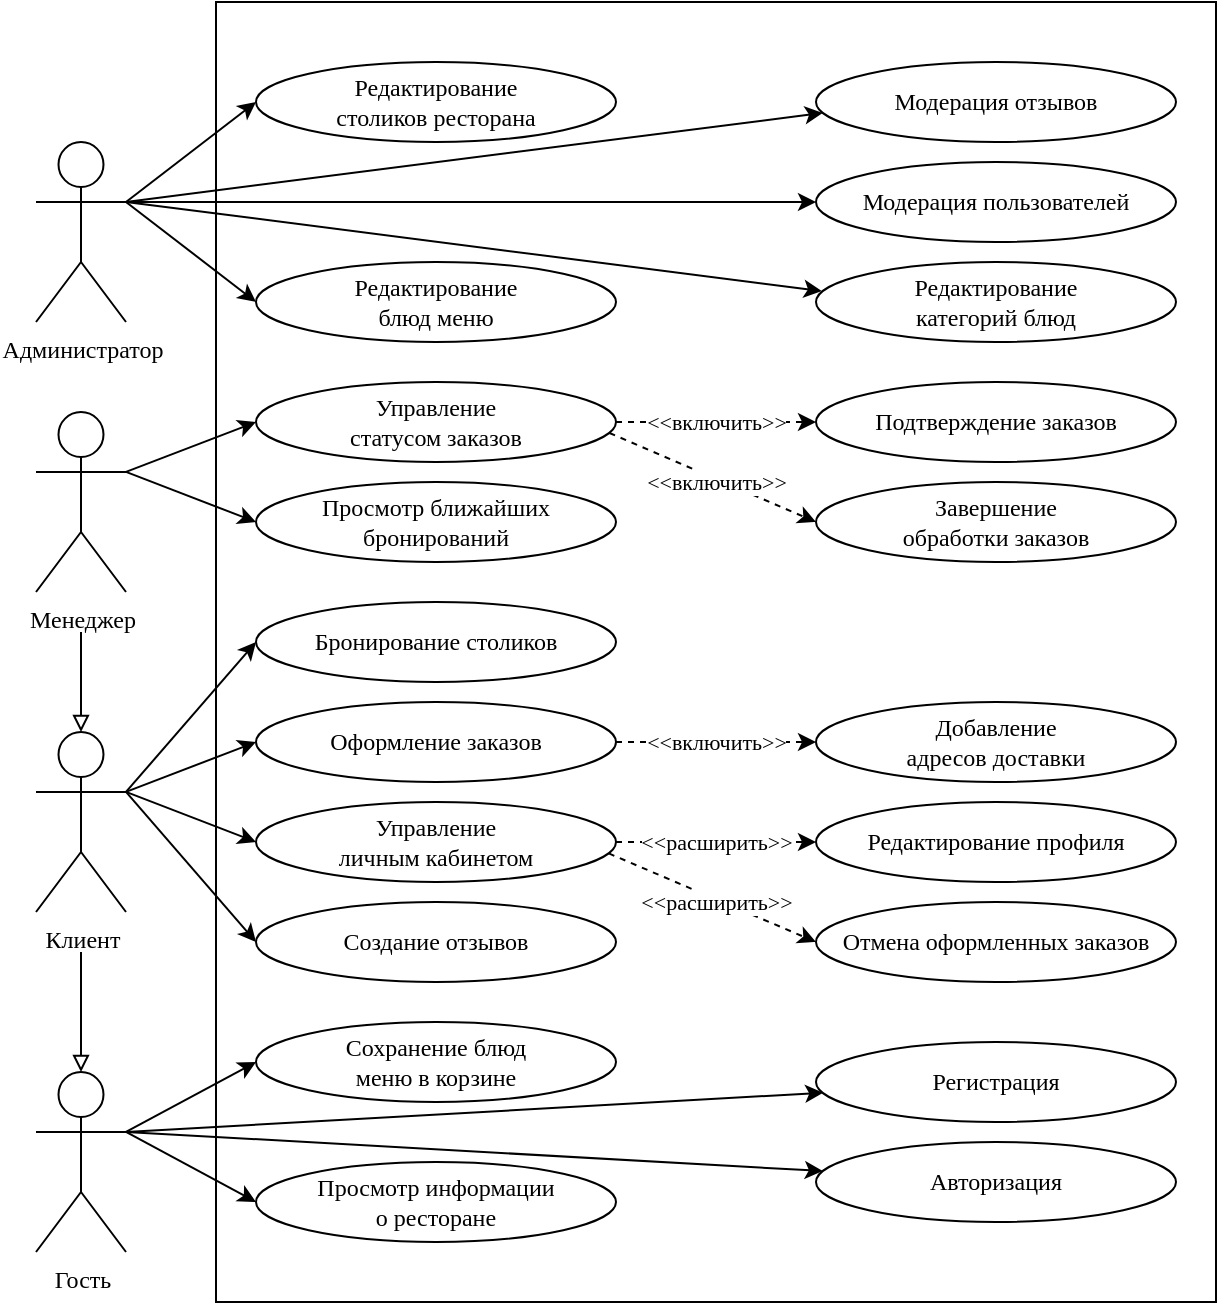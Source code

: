 <mxfile version="24.4.13" type="device">
  <diagram name="Страница — 1" id="9juGQukYNLaa784aJa0c">
    <mxGraphModel dx="1254" dy="647" grid="1" gridSize="10" guides="1" tooltips="1" connect="1" arrows="1" fold="1" page="1" pageScale="1" pageWidth="827" pageHeight="1169" math="0" shadow="0">
      <root>
        <mxCell id="0" />
        <mxCell id="1" parent="0" />
        <mxCell id="uM1ajFbvMHDyickijH2u-2" value="" style="rounded=0;whiteSpace=wrap;html=1;fillColor=none;fontFamily=Times New Roman;" parent="1" vertex="1">
          <mxGeometry x="340" y="180" width="500" height="650" as="geometry" />
        </mxCell>
        <mxCell id="uM1ajFbvMHDyickijH2u-3" style="rounded=0;orthogonalLoop=1;jettySize=auto;html=1;entryX=0;entryY=0.5;entryDx=0;entryDy=0;endArrow=classic;endFill=1;exitX=1;exitY=0.333;exitDx=0;exitDy=0;exitPerimeter=0;fontFamily=Times New Roman;" parent="1" source="uM1ajFbvMHDyickijH2u-4" target="uM1ajFbvMHDyickijH2u-25" edge="1">
          <mxGeometry relative="1" as="geometry">
            <mxPoint x="360" y="275" as="targetPoint" />
          </mxGeometry>
        </mxCell>
        <mxCell id="uM1ajFbvMHDyickijH2u-4" value="Администратор" style="shape=umlActor;verticalLabelPosition=bottom;verticalAlign=top;html=1;outlineConnect=0;aspect=fixed;fontFamily=Times New Roman;" parent="1" vertex="1">
          <mxGeometry x="250" y="250" width="45" height="90" as="geometry" />
        </mxCell>
        <mxCell id="uM1ajFbvMHDyickijH2u-5" style="rounded=0;orthogonalLoop=1;jettySize=auto;html=1;entryX=0;entryY=0.5;entryDx=0;entryDy=0;endArrow=classic;endFill=1;exitX=1;exitY=0.333;exitDx=0;exitDy=0;exitPerimeter=0;fontFamily=Times New Roman;" parent="1" source="uM1ajFbvMHDyickijH2u-7" target="uM1ajFbvMHDyickijH2u-27" edge="1">
          <mxGeometry relative="1" as="geometry" />
        </mxCell>
        <mxCell id="uM1ajFbvMHDyickijH2u-6" style="rounded=0;orthogonalLoop=1;jettySize=auto;html=1;entryX=0;entryY=0.5;entryDx=0;entryDy=0;endArrow=classic;endFill=1;exitX=1;exitY=0.333;exitDx=0;exitDy=0;exitPerimeter=0;fontFamily=Times New Roman;" parent="1" source="uM1ajFbvMHDyickijH2u-7" target="uM1ajFbvMHDyickijH2u-39" edge="1">
          <mxGeometry relative="1" as="geometry" />
        </mxCell>
        <mxCell id="uM1ajFbvMHDyickijH2u-7" value="Менеджер" style="shape=umlActor;verticalLabelPosition=bottom;verticalAlign=top;html=1;outlineConnect=0;aspect=fixed;fontFamily=Times New Roman;" parent="1" vertex="1">
          <mxGeometry x="250" y="385" width="45" height="90" as="geometry" />
        </mxCell>
        <mxCell id="uM1ajFbvMHDyickijH2u-8" style="rounded=0;orthogonalLoop=1;jettySize=auto;html=1;entryX=0;entryY=0.5;entryDx=0;entryDy=0;endArrow=classic;endFill=1;exitX=1;exitY=0.333;exitDx=0;exitDy=0;exitPerimeter=0;fontFamily=Times New Roman;" parent="1" source="uM1ajFbvMHDyickijH2u-12" target="uM1ajFbvMHDyickijH2u-33" edge="1">
          <mxGeometry relative="1" as="geometry" />
        </mxCell>
        <mxCell id="uM1ajFbvMHDyickijH2u-9" style="rounded=0;orthogonalLoop=1;jettySize=auto;html=1;entryX=0;entryY=0.5;entryDx=0;entryDy=0;endArrow=classic;endFill=1;exitX=1;exitY=0.333;exitDx=0;exitDy=0;exitPerimeter=0;fontFamily=Times New Roman;" parent="1" source="uM1ajFbvMHDyickijH2u-12" target="uM1ajFbvMHDyickijH2u-17" edge="1">
          <mxGeometry relative="1" as="geometry" />
        </mxCell>
        <mxCell id="uM1ajFbvMHDyickijH2u-10" style="rounded=0;orthogonalLoop=1;jettySize=auto;html=1;entryX=0;entryY=0.5;entryDx=0;entryDy=0;endArrow=classic;endFill=1;exitX=1;exitY=0.333;exitDx=0;exitDy=0;exitPerimeter=0;fontFamily=Times New Roman;" parent="1" source="uM1ajFbvMHDyickijH2u-12" target="uM1ajFbvMHDyickijH2u-32" edge="1">
          <mxGeometry relative="1" as="geometry" />
        </mxCell>
        <mxCell id="uM1ajFbvMHDyickijH2u-11" style="orthogonalLoop=1;jettySize=auto;html=1;rounded=0;entryX=0;entryY=0.5;entryDx=0;entryDy=0;endArrow=classic;endFill=1;exitX=1;exitY=0.333;exitDx=0;exitDy=0;exitPerimeter=0;fontFamily=Times New Roman;" parent="1" source="uM1ajFbvMHDyickijH2u-12" target="uM1ajFbvMHDyickijH2u-41" edge="1">
          <mxGeometry relative="1" as="geometry" />
        </mxCell>
        <mxCell id="uM1ajFbvMHDyickijH2u-12" value="Клиент" style="shape=umlActor;verticalLabelPosition=bottom;verticalAlign=top;html=1;outlineConnect=0;aspect=fixed;fontFamily=Times New Roman;" parent="1" vertex="1">
          <mxGeometry x="250" y="545" width="45" height="90" as="geometry" />
        </mxCell>
        <mxCell id="uM1ajFbvMHDyickijH2u-13" style="rounded=0;orthogonalLoop=1;jettySize=auto;html=1;entryX=0;entryY=0.5;entryDx=0;entryDy=0;endArrow=classic;endFill=1;exitX=1;exitY=0.333;exitDx=0;exitDy=0;exitPerimeter=0;fontFamily=Times New Roman;" parent="1" source="uM1ajFbvMHDyickijH2u-16" target="uM1ajFbvMHDyickijH2u-22" edge="1">
          <mxGeometry relative="1" as="geometry" />
        </mxCell>
        <mxCell id="uM1ajFbvMHDyickijH2u-14" style="rounded=0;orthogonalLoop=1;jettySize=auto;html=1;entryX=0;entryY=0.5;entryDx=0;entryDy=0;endArrow=classic;endFill=1;exitX=1;exitY=0.333;exitDx=0;exitDy=0;exitPerimeter=0;fontFamily=Times New Roman;" parent="1" source="uM1ajFbvMHDyickijH2u-16" target="uM1ajFbvMHDyickijH2u-18" edge="1">
          <mxGeometry relative="1" as="geometry" />
        </mxCell>
        <mxCell id="uM1ajFbvMHDyickijH2u-15" style="rounded=0;orthogonalLoop=1;jettySize=auto;html=1;entryX=0.019;entryY=0.363;entryDx=0;entryDy=0;endArrow=classic;endFill=1;exitX=1;exitY=0.333;exitDx=0;exitDy=0;exitPerimeter=0;entryPerimeter=0;fontFamily=Times New Roman;" parent="1" source="uM1ajFbvMHDyickijH2u-16" target="uM1ajFbvMHDyickijH2u-34" edge="1">
          <mxGeometry relative="1" as="geometry" />
        </mxCell>
        <mxCell id="uM1ajFbvMHDyickijH2u-16" value="Гость" style="shape=umlActor;verticalLabelPosition=bottom;verticalAlign=top;html=1;outlineConnect=0;aspect=fixed;fontFamily=Times New Roman;" parent="1" vertex="1">
          <mxGeometry x="250" y="715" width="45" height="90" as="geometry" />
        </mxCell>
        <mxCell id="uM1ajFbvMHDyickijH2u-17" value="Создание отзывов" style="ellipse;whiteSpace=wrap;html=1;fillColor=none;fontFamily=Times New Roman;" parent="1" vertex="1">
          <mxGeometry x="360" y="630" width="180" height="40" as="geometry" />
        </mxCell>
        <mxCell id="uM1ajFbvMHDyickijH2u-18" value="Сохранение блюд&lt;div&gt;меню&amp;nbsp;&lt;span style=&quot;background-color: initial;&quot;&gt;в корзине&lt;/span&gt;&lt;/div&gt;" style="ellipse;whiteSpace=wrap;html=1;fillColor=none;fontFamily=Times New Roman;" parent="1" vertex="1">
          <mxGeometry x="360" y="690" width="180" height="40" as="geometry" />
        </mxCell>
        <mxCell id="uM1ajFbvMHDyickijH2u-19" value="&lt;span style=&quot;color: rgb(0, 0, 0); font-size: 11px; font-style: normal; font-variant-ligatures: normal; font-variant-caps: normal; font-weight: 400; letter-spacing: normal; orphans: 2; text-align: center; text-indent: 0px; text-transform: none; widows: 2; word-spacing: 0px; -webkit-text-stroke-width: 0px; text-decoration-thickness: initial; text-decoration-style: initial; text-decoration-color: initial; float: none; display: inline !important;&quot;&gt;&amp;lt;&amp;lt;расширить&amp;gt;&amp;gt;&lt;/span&gt;" style="rounded=0;orthogonalLoop=1;jettySize=auto;html=1;endArrow=classic;endFill=1;labelBackgroundColor=default;dashed=1;startArrow=none;startFill=0;exitX=1;exitY=0.5;exitDx=0;exitDy=0;entryX=0;entryY=0.5;entryDx=0;entryDy=0;fontFamily=Times New Roman;" parent="1" source="uM1ajFbvMHDyickijH2u-33" target="uM1ajFbvMHDyickijH2u-20" edge="1">
          <mxGeometry relative="1" as="geometry">
            <mxPoint as="offset" />
          </mxGeometry>
        </mxCell>
        <mxCell id="uM1ajFbvMHDyickijH2u-20" value="Редактирование профиля" style="ellipse;whiteSpace=wrap;html=1;fillColor=none;fontFamily=Times New Roman;" parent="1" vertex="1">
          <mxGeometry x="640" y="580" width="180" height="40" as="geometry" />
        </mxCell>
        <mxCell id="uM1ajFbvMHDyickijH2u-21" value="&amp;lt;&amp;lt;расширить&amp;gt;&amp;gt;" style="rounded=0;orthogonalLoop=1;jettySize=auto;html=1;dashed=1;endArrow=classic;endFill=1;entryX=0;entryY=0.5;entryDx=0;entryDy=0;labelBackgroundColor=default;exitX=0.98;exitY=0.643;exitDx=0;exitDy=0;exitPerimeter=0;startArrow=none;startFill=0;fontFamily=Times New Roman;" parent="1" source="uM1ajFbvMHDyickijH2u-33" target="uM1ajFbvMHDyickijH2u-30" edge="1">
          <mxGeometry x="0.044" y="-1" relative="1" as="geometry">
            <mxPoint x="707.445" y="585.051" as="sourcePoint" />
            <mxPoint x="720.555" y="544.949" as="targetPoint" />
            <mxPoint as="offset" />
          </mxGeometry>
        </mxCell>
        <mxCell id="uM1ajFbvMHDyickijH2u-22" value="Просмотр информации&lt;div&gt;о ресторане&lt;/div&gt;" style="ellipse;whiteSpace=wrap;html=1;fillColor=none;fontFamily=Times New Roman;" parent="1" vertex="1">
          <mxGeometry x="360" y="760" width="180" height="40" as="geometry" />
        </mxCell>
        <mxCell id="uM1ajFbvMHDyickijH2u-23" value="Модерация пользователей" style="ellipse;whiteSpace=wrap;html=1;fillColor=none;fontFamily=Times New Roman;" parent="1" vertex="1">
          <mxGeometry x="640" y="260" width="180" height="40" as="geometry" />
        </mxCell>
        <mxCell id="uM1ajFbvMHDyickijH2u-24" value="Редактирование&lt;div&gt;категорий блюд&lt;/div&gt;" style="ellipse;whiteSpace=wrap;html=1;fillColor=none;fontFamily=Times New Roman;" parent="1" vertex="1">
          <mxGeometry x="640" y="310" width="180" height="40" as="geometry" />
        </mxCell>
        <mxCell id="uM1ajFbvMHDyickijH2u-25" value="Редактирование&lt;div&gt;блюд меню&lt;/div&gt;" style="ellipse;whiteSpace=wrap;html=1;fillColor=none;fontFamily=Times New Roman;" parent="1" vertex="1">
          <mxGeometry x="360" y="310" width="180" height="40" as="geometry" />
        </mxCell>
        <mxCell id="uM1ajFbvMHDyickijH2u-26" value="&amp;lt;&amp;lt;включить&amp;gt;&amp;gt;" style="rounded=0;orthogonalLoop=1;jettySize=auto;html=1;endArrow=classic;endFill=1;labelBackgroundColor=default;dashed=1;startArrow=none;startFill=0;entryX=0;entryY=0.5;entryDx=0;entryDy=0;exitX=1;exitY=0.5;exitDx=0;exitDy=0;fontFamily=Times New Roman;" parent="1" source="uM1ajFbvMHDyickijH2u-27" target="uM1ajFbvMHDyickijH2u-31" edge="1">
          <mxGeometry relative="1" as="geometry">
            <mxPoint as="offset" />
          </mxGeometry>
        </mxCell>
        <mxCell id="uM1ajFbvMHDyickijH2u-27" value="Управление&lt;div&gt;статусом заказов&lt;/div&gt;" style="ellipse;whiteSpace=wrap;html=1;fillColor=none;fontFamily=Times New Roman;" parent="1" vertex="1">
          <mxGeometry x="360" y="370" width="180" height="40" as="geometry" />
        </mxCell>
        <mxCell id="uM1ajFbvMHDyickijH2u-28" value="&amp;lt;&amp;lt;включить&amp;gt;&amp;gt;" style="rounded=0;orthogonalLoop=1;jettySize=auto;html=1;endArrow=classic;endFill=1;labelBackgroundColor=default;dashed=1;startArrow=none;startFill=0;exitX=0.982;exitY=0.638;exitDx=0;exitDy=0;exitPerimeter=0;entryX=0;entryY=0.5;entryDx=0;entryDy=0;fontFamily=Times New Roman;" parent="1" source="uM1ajFbvMHDyickijH2u-27" target="uM1ajFbvMHDyickijH2u-29" edge="1">
          <mxGeometry x="0.042" y="-1" relative="1" as="geometry">
            <mxPoint as="offset" />
          </mxGeometry>
        </mxCell>
        <mxCell id="uM1ajFbvMHDyickijH2u-29" value="Завершение&lt;div&gt;обработки заказов&lt;/div&gt;" style="ellipse;whiteSpace=wrap;html=1;fillColor=none;fontFamily=Times New Roman;" parent="1" vertex="1">
          <mxGeometry x="640" y="420" width="180" height="40" as="geometry" />
        </mxCell>
        <mxCell id="uM1ajFbvMHDyickijH2u-30" value="Отмена оформленных заказов" style="ellipse;whiteSpace=wrap;html=1;fillColor=none;fontFamily=Times New Roman;" parent="1" vertex="1">
          <mxGeometry x="640" y="630" width="180" height="40" as="geometry" />
        </mxCell>
        <mxCell id="uM1ajFbvMHDyickijH2u-31" value="Подтверждение заказов" style="ellipse;whiteSpace=wrap;html=1;fillColor=none;fontFamily=Times New Roman;" parent="1" vertex="1">
          <mxGeometry x="640" y="370" width="180" height="40" as="geometry" />
        </mxCell>
        <mxCell id="uM1ajFbvMHDyickijH2u-32" value="Оформление заказов" style="ellipse;whiteSpace=wrap;html=1;fillColor=none;fontFamily=Times New Roman;" parent="1" vertex="1">
          <mxGeometry x="360" y="530" width="180" height="40" as="geometry" />
        </mxCell>
        <mxCell id="uM1ajFbvMHDyickijH2u-33" value="Управление&lt;div&gt;личным кабинетом&lt;/div&gt;" style="ellipse;whiteSpace=wrap;html=1;fillColor=none;fontFamily=Times New Roman;" parent="1" vertex="1">
          <mxGeometry x="360" y="580" width="180" height="40" as="geometry" />
        </mxCell>
        <mxCell id="uM1ajFbvMHDyickijH2u-34" value="Авторизация" style="ellipse;whiteSpace=wrap;html=1;fillColor=none;fontFamily=Times New Roman;" parent="1" vertex="1">
          <mxGeometry x="640" y="750" width="180" height="40" as="geometry" />
        </mxCell>
        <mxCell id="uM1ajFbvMHDyickijH2u-35" value="&amp;lt;&amp;lt;включить&amp;gt;&amp;gt;" style="rounded=0;orthogonalLoop=1;jettySize=auto;html=1;dashed=1;endArrow=classic;endFill=1;startArrow=none;startFill=0;labelBackgroundColor=default;exitX=1;exitY=0.5;exitDx=0;exitDy=0;entryX=0;entryY=0.5;entryDx=0;entryDy=0;fontFamily=Times New Roman;movable=1;resizable=1;rotatable=1;deletable=1;editable=1;locked=0;connectable=1;" parent="1" source="uM1ajFbvMHDyickijH2u-32" target="uM1ajFbvMHDyickijH2u-36" edge="1">
          <mxGeometry relative="1" as="geometry">
            <mxPoint as="offset" />
          </mxGeometry>
        </mxCell>
        <mxCell id="uM1ajFbvMHDyickijH2u-36" value="Добавление&lt;div&gt;адресов доставки&lt;/div&gt;" style="ellipse;whiteSpace=wrap;html=1;fillColor=none;fontFamily=Times New Roman;" parent="1" vertex="1">
          <mxGeometry x="640" y="530" width="180" height="40" as="geometry" />
        </mxCell>
        <mxCell id="uM1ajFbvMHDyickijH2u-37" value="Модерация отзывов" style="ellipse;whiteSpace=wrap;html=1;fillColor=none;fontFamily=Times New Roman;" parent="1" vertex="1">
          <mxGeometry x="640" y="210" width="180" height="40" as="geometry" />
        </mxCell>
        <mxCell id="uM1ajFbvMHDyickijH2u-38" value="Редактирование&lt;div&gt;столиков&amp;nbsp;&lt;span style=&quot;background-color: initial;&quot;&gt;ресторана&lt;/span&gt;&lt;/div&gt;" style="ellipse;whiteSpace=wrap;html=1;fillColor=none;fontFamily=Times New Roman;" parent="1" vertex="1">
          <mxGeometry x="360" y="210" width="180" height="40" as="geometry" />
        </mxCell>
        <mxCell id="uM1ajFbvMHDyickijH2u-39" value="Просмотр ближайших бронирований" style="ellipse;whiteSpace=wrap;html=1;fillColor=none;fontFamily=Times New Roman;" parent="1" vertex="1">
          <mxGeometry x="360" y="420" width="180" height="40" as="geometry" />
        </mxCell>
        <mxCell id="uM1ajFbvMHDyickijH2u-40" value="" style="rounded=0;orthogonalLoop=1;jettySize=auto;html=1;endArrow=block;endFill=0;edgeStyle=orthogonalEdgeStyle;labelBackgroundColor=none;fontFamily=Times New Roman;" parent="1" edge="1">
          <mxGeometry x="-0.022" relative="1" as="geometry">
            <mxPoint x="272.5" y="495" as="sourcePoint" />
            <mxPoint x="272.5" y="545" as="targetPoint" />
            <Array as="points" />
            <mxPoint as="offset" />
          </mxGeometry>
        </mxCell>
        <mxCell id="uM1ajFbvMHDyickijH2u-41" value="Бронирование столиков" style="ellipse;whiteSpace=wrap;html=1;fillColor=none;fontFamily=Times New Roman;" parent="1" vertex="1">
          <mxGeometry x="360" y="480" width="180" height="40" as="geometry" />
        </mxCell>
        <mxCell id="uM1ajFbvMHDyickijH2u-42" style="rounded=0;orthogonalLoop=1;jettySize=auto;html=1;entryX=0.016;entryY=0.364;entryDx=0;entryDy=0;endArrow=classic;endFill=1;entryPerimeter=0;exitX=1;exitY=0.333;exitDx=0;exitDy=0;exitPerimeter=0;fontFamily=Times New Roman;" parent="1" source="uM1ajFbvMHDyickijH2u-4" target="uM1ajFbvMHDyickijH2u-24" edge="1">
          <mxGeometry relative="1" as="geometry">
            <mxPoint x="283" y="283" as="sourcePoint" />
            <mxPoint x="630" y="235" as="targetPoint" />
          </mxGeometry>
        </mxCell>
        <mxCell id="uM1ajFbvMHDyickijH2u-43" style="rounded=0;orthogonalLoop=1;jettySize=auto;html=1;entryX=0;entryY=0.5;entryDx=0;entryDy=0;endArrow=classic;endFill=1;exitX=1;exitY=0.333;exitDx=0;exitDy=0;exitPerimeter=0;fontFamily=Times New Roman;" parent="1" source="uM1ajFbvMHDyickijH2u-4" target="uM1ajFbvMHDyickijH2u-23" edge="1">
          <mxGeometry relative="1" as="geometry">
            <mxPoint x="293" y="293" as="sourcePoint" />
            <mxPoint x="640" y="245" as="targetPoint" />
          </mxGeometry>
        </mxCell>
        <mxCell id="uM1ajFbvMHDyickijH2u-44" style="rounded=0;orthogonalLoop=1;jettySize=auto;html=1;entryX=0.019;entryY=0.636;entryDx=0;entryDy=0;endArrow=classic;endFill=1;entryPerimeter=0;exitX=1;exitY=0.333;exitDx=0;exitDy=0;exitPerimeter=0;fontFamily=Times New Roman;" parent="1" source="uM1ajFbvMHDyickijH2u-4" target="uM1ajFbvMHDyickijH2u-37" edge="1">
          <mxGeometry relative="1" as="geometry">
            <mxPoint x="303" y="303" as="sourcePoint" />
            <mxPoint x="650" y="255" as="targetPoint" />
          </mxGeometry>
        </mxCell>
        <mxCell id="uM1ajFbvMHDyickijH2u-45" style="rounded=0;orthogonalLoop=1;jettySize=auto;html=1;entryX=0;entryY=0.5;entryDx=0;entryDy=0;endArrow=classic;endFill=1;exitX=1;exitY=0.333;exitDx=0;exitDy=0;exitPerimeter=0;fontFamily=Times New Roman;" parent="1" source="uM1ajFbvMHDyickijH2u-4" target="uM1ajFbvMHDyickijH2u-38" edge="1">
          <mxGeometry relative="1" as="geometry">
            <mxPoint x="300" y="285" as="sourcePoint" />
            <mxPoint x="660" y="265" as="targetPoint" />
          </mxGeometry>
        </mxCell>
        <mxCell id="uM1ajFbvMHDyickijH2u-46" value="" style="rounded=0;orthogonalLoop=1;jettySize=auto;html=1;endArrow=block;endFill=0;edgeStyle=orthogonalEdgeStyle;labelBackgroundColor=none;fontFamily=Times New Roman;" parent="1" edge="1">
          <mxGeometry x="-0.022" relative="1" as="geometry">
            <mxPoint x="272.5" y="655" as="sourcePoint" />
            <mxPoint x="272.5" y="715" as="targetPoint" />
            <Array as="points" />
            <mxPoint as="offset" />
          </mxGeometry>
        </mxCell>
        <mxCell id="uM1ajFbvMHDyickijH2u-47" value="Регистрация" style="ellipse;whiteSpace=wrap;html=1;fillColor=none;fontFamily=Times New Roman;" parent="1" vertex="1">
          <mxGeometry x="640" y="700" width="180" height="40" as="geometry" />
        </mxCell>
        <mxCell id="uM1ajFbvMHDyickijH2u-48" style="rounded=0;orthogonalLoop=1;jettySize=auto;html=1;entryX=0.02;entryY=0.635;entryDx=0;entryDy=0;endArrow=classic;endFill=1;entryPerimeter=0;exitX=1;exitY=0.333;exitDx=0;exitDy=0;exitPerimeter=0;fontFamily=Times New Roman;" parent="1" source="uM1ajFbvMHDyickijH2u-16" target="uM1ajFbvMHDyickijH2u-47" edge="1">
          <mxGeometry relative="1" as="geometry">
            <mxPoint x="300" y="750" as="sourcePoint" />
            <mxPoint x="625" y="755" as="targetPoint" />
          </mxGeometry>
        </mxCell>
      </root>
    </mxGraphModel>
  </diagram>
</mxfile>
